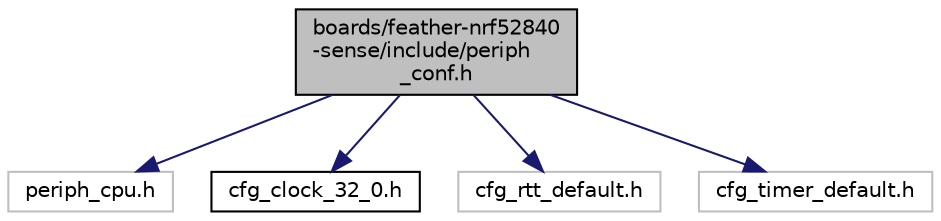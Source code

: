 digraph "boards/feather-nrf52840-sense/include/periph_conf.h"
{
 // LATEX_PDF_SIZE
  edge [fontname="Helvetica",fontsize="10",labelfontname="Helvetica",labelfontsize="10"];
  node [fontname="Helvetica",fontsize="10",shape=record];
  Node1 [label="boards/feather-nrf52840\l-sense/include/periph\l_conf.h",height=0.2,width=0.4,color="black", fillcolor="grey75", style="filled", fontcolor="black",tooltip="Peripheral configuration for the Adafruit Feather nRF52840 Sense."];
  Node1 -> Node2 [color="midnightblue",fontsize="10",style="solid",fontname="Helvetica"];
  Node2 [label="periph_cpu.h",height=0.2,width=0.4,color="grey75", fillcolor="white", style="filled",tooltip=" "];
  Node1 -> Node3 [color="midnightblue",fontsize="10",style="solid",fontname="Helvetica"];
  Node3 [label="cfg_clock_32_0.h",height=0.2,width=0.4,color="black", fillcolor="white", style="filled",URL="$cfg__clock__32__0_8h.html",tooltip="Common clock configuration for the nRF52 based boards."];
  Node1 -> Node4 [color="midnightblue",fontsize="10",style="solid",fontname="Helvetica"];
  Node4 [label="cfg_rtt_default.h",height=0.2,width=0.4,color="grey75", fillcolor="white", style="filled",tooltip=" "];
  Node1 -> Node5 [color="midnightblue",fontsize="10",style="solid",fontname="Helvetica"];
  Node5 [label="cfg_timer_default.h",height=0.2,width=0.4,color="grey75", fillcolor="white", style="filled",tooltip=" "];
}
